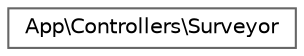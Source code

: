 digraph "Graphical Class Hierarchy"
{
 // LATEX_PDF_SIZE
  bgcolor="transparent";
  edge [fontname=Helvetica,fontsize=10,labelfontname=Helvetica,labelfontsize=10];
  node [fontname=Helvetica,fontsize=10,shape=box,height=0.2,width=0.4];
  rankdir="LR";
  Node0 [id="Node000000",label="App\\Controllers\\Surveyor",height=0.2,width=0.4,color="grey40", fillcolor="white", style="filled",URL="$classApp_1_1Controllers_1_1Surveyor.html",tooltip=" "];
}
